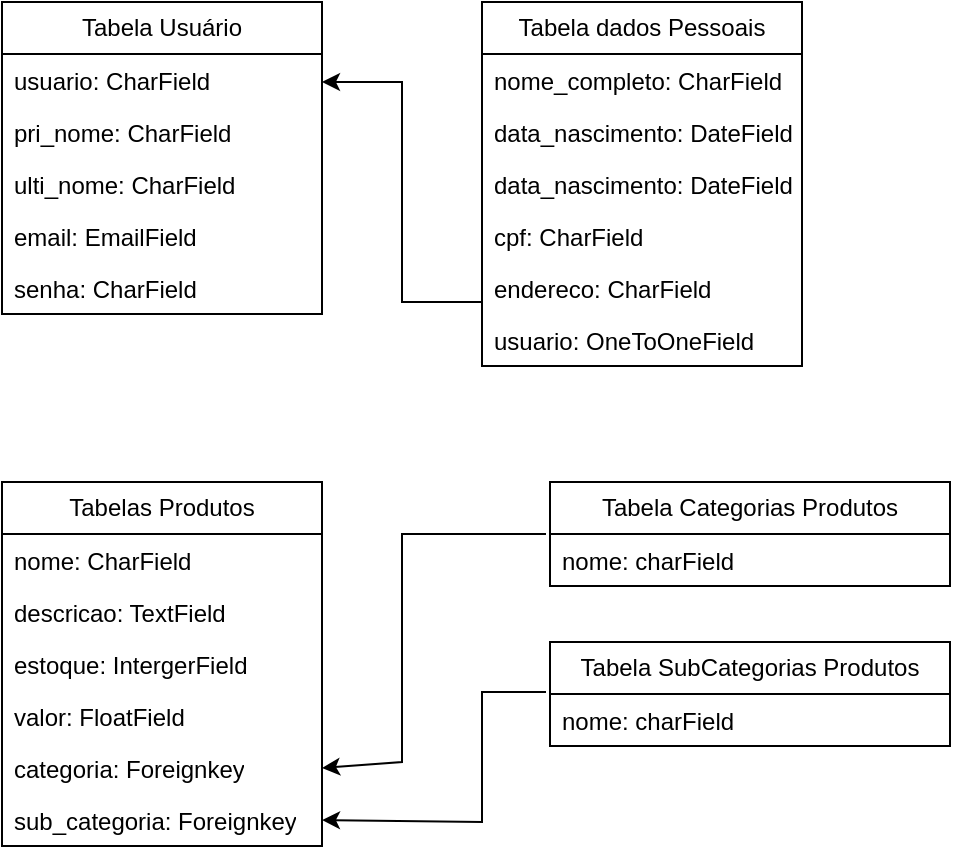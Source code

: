 <mxfile version="24.3.1" type="device">
  <diagram name="Página-1" id="nhInQ5zMr4UL0PS8iZIy">
    <mxGraphModel dx="1386" dy="785" grid="1" gridSize="10" guides="1" tooltips="1" connect="1" arrows="1" fold="1" page="1" pageScale="1" pageWidth="827" pageHeight="1169" background="none" math="0" shadow="0">
      <root>
        <mxCell id="0" />
        <mxCell id="1" parent="0" />
        <mxCell id="JdfVsacGDnmklY8vnnoJ-13" value="Tabela Usuário" style="swimlane;fontStyle=0;childLayout=stackLayout;horizontal=1;startSize=26;fillColor=none;horizontalStack=0;resizeParent=1;resizeParentMax=0;resizeLast=0;collapsible=1;marginBottom=0;whiteSpace=wrap;html=1;" vertex="1" parent="1">
          <mxGeometry x="40" y="40" width="160" height="156" as="geometry" />
        </mxCell>
        <mxCell id="JdfVsacGDnmklY8vnnoJ-14" value="usuario: CharField&lt;div&gt;&lt;br&gt;&lt;/div&gt;" style="text;strokeColor=none;fillColor=none;align=left;verticalAlign=top;spacingLeft=4;spacingRight=4;overflow=hidden;rotatable=0;points=[[0,0.5],[1,0.5]];portConstraint=eastwest;whiteSpace=wrap;html=1;" vertex="1" parent="JdfVsacGDnmklY8vnnoJ-13">
          <mxGeometry y="26" width="160" height="26" as="geometry" />
        </mxCell>
        <mxCell id="JdfVsacGDnmklY8vnnoJ-15" value="pri_nome: CharField&amp;nbsp;" style="text;strokeColor=none;fillColor=none;align=left;verticalAlign=top;spacingLeft=4;spacingRight=4;overflow=hidden;rotatable=0;points=[[0,0.5],[1,0.5]];portConstraint=eastwest;whiteSpace=wrap;html=1;" vertex="1" parent="JdfVsacGDnmklY8vnnoJ-13">
          <mxGeometry y="52" width="160" height="26" as="geometry" />
        </mxCell>
        <mxCell id="JdfVsacGDnmklY8vnnoJ-17" value="ulti_nome: CharField&amp;nbsp;" style="text;strokeColor=none;fillColor=none;align=left;verticalAlign=top;spacingLeft=4;spacingRight=4;overflow=hidden;rotatable=0;points=[[0,0.5],[1,0.5]];portConstraint=eastwest;whiteSpace=wrap;html=1;" vertex="1" parent="JdfVsacGDnmklY8vnnoJ-13">
          <mxGeometry y="78" width="160" height="26" as="geometry" />
        </mxCell>
        <mxCell id="JdfVsacGDnmklY8vnnoJ-16" value="email: EmailField&lt;div&gt;&lt;br&gt;&lt;/div&gt;" style="text;strokeColor=none;fillColor=none;align=left;verticalAlign=top;spacingLeft=4;spacingRight=4;overflow=hidden;rotatable=0;points=[[0,0.5],[1,0.5]];portConstraint=eastwest;whiteSpace=wrap;html=1;" vertex="1" parent="JdfVsacGDnmklY8vnnoJ-13">
          <mxGeometry y="104" width="160" height="26" as="geometry" />
        </mxCell>
        <mxCell id="JdfVsacGDnmklY8vnnoJ-18" value="&lt;div&gt;senha: CharField&lt;/div&gt;" style="text;strokeColor=none;fillColor=none;align=left;verticalAlign=top;spacingLeft=4;spacingRight=4;overflow=hidden;rotatable=0;points=[[0,0.5],[1,0.5]];portConstraint=eastwest;whiteSpace=wrap;html=1;" vertex="1" parent="JdfVsacGDnmklY8vnnoJ-13">
          <mxGeometry y="130" width="160" height="26" as="geometry" />
        </mxCell>
        <mxCell id="JdfVsacGDnmklY8vnnoJ-19" value="Tabela dados Pessoais" style="swimlane;fontStyle=0;childLayout=stackLayout;horizontal=1;startSize=26;fillColor=none;horizontalStack=0;resizeParent=1;resizeParentMax=0;resizeLast=0;collapsible=1;marginBottom=0;whiteSpace=wrap;html=1;" vertex="1" parent="1">
          <mxGeometry x="280" y="40" width="160" height="182" as="geometry" />
        </mxCell>
        <mxCell id="JdfVsacGDnmklY8vnnoJ-21" value="nome_completo: CharField" style="text;strokeColor=none;fillColor=none;align=left;verticalAlign=top;spacingLeft=4;spacingRight=4;overflow=hidden;rotatable=0;points=[[0,0.5],[1,0.5]];portConstraint=eastwest;whiteSpace=wrap;html=1;" vertex="1" parent="JdfVsacGDnmklY8vnnoJ-19">
          <mxGeometry y="26" width="160" height="26" as="geometry" />
        </mxCell>
        <mxCell id="JdfVsacGDnmklY8vnnoJ-22" value="data_nascimento: DateField" style="text;strokeColor=none;fillColor=none;align=left;verticalAlign=top;spacingLeft=4;spacingRight=4;overflow=hidden;rotatable=0;points=[[0,0.5],[1,0.5]];portConstraint=eastwest;whiteSpace=wrap;html=1;" vertex="1" parent="JdfVsacGDnmklY8vnnoJ-19">
          <mxGeometry y="52" width="160" height="26" as="geometry" />
        </mxCell>
        <mxCell id="JdfVsacGDnmklY8vnnoJ-46" value="data_nascimento: DateField" style="text;strokeColor=none;fillColor=none;align=left;verticalAlign=top;spacingLeft=4;spacingRight=4;overflow=hidden;rotatable=0;points=[[0,0.5],[1,0.5]];portConstraint=eastwest;whiteSpace=wrap;html=1;" vertex="1" parent="JdfVsacGDnmklY8vnnoJ-19">
          <mxGeometry y="78" width="160" height="26" as="geometry" />
        </mxCell>
        <mxCell id="JdfVsacGDnmklY8vnnoJ-27" value="cpf: CharField" style="text;strokeColor=none;fillColor=none;align=left;verticalAlign=top;spacingLeft=4;spacingRight=4;overflow=hidden;rotatable=0;points=[[0,0.5],[1,0.5]];portConstraint=eastwest;whiteSpace=wrap;html=1;" vertex="1" parent="JdfVsacGDnmklY8vnnoJ-19">
          <mxGeometry y="104" width="160" height="26" as="geometry" />
        </mxCell>
        <mxCell id="JdfVsacGDnmklY8vnnoJ-28" value="endereco: CharField" style="text;strokeColor=none;fillColor=none;align=left;verticalAlign=top;spacingLeft=4;spacingRight=4;overflow=hidden;rotatable=0;points=[[0,0.5],[1,0.5]];portConstraint=eastwest;whiteSpace=wrap;html=1;" vertex="1" parent="JdfVsacGDnmklY8vnnoJ-19">
          <mxGeometry y="130" width="160" height="26" as="geometry" />
        </mxCell>
        <mxCell id="JdfVsacGDnmklY8vnnoJ-29" value="usuario: OneToOneField" style="text;strokeColor=none;fillColor=none;align=left;verticalAlign=top;spacingLeft=4;spacingRight=4;overflow=hidden;rotatable=0;points=[[0,0.5],[1,0.5]];portConstraint=eastwest;whiteSpace=wrap;html=1;" vertex="1" parent="JdfVsacGDnmklY8vnnoJ-19">
          <mxGeometry y="156" width="160" height="26" as="geometry" />
        </mxCell>
        <mxCell id="JdfVsacGDnmklY8vnnoJ-30" value="Tabelas Produtos" style="swimlane;fontStyle=0;childLayout=stackLayout;horizontal=1;startSize=26;fillColor=none;horizontalStack=0;resizeParent=1;resizeParentMax=0;resizeLast=0;collapsible=1;marginBottom=0;whiteSpace=wrap;html=1;align=center;" vertex="1" parent="1">
          <mxGeometry x="40" y="280" width="160" height="182" as="geometry" />
        </mxCell>
        <mxCell id="JdfVsacGDnmklY8vnnoJ-31" value="nome: CharField" style="text;strokeColor=none;fillColor=none;align=left;verticalAlign=top;spacingLeft=4;spacingRight=4;overflow=hidden;rotatable=0;points=[[0,0.5],[1,0.5]];portConstraint=eastwest;whiteSpace=wrap;html=1;" vertex="1" parent="JdfVsacGDnmklY8vnnoJ-30">
          <mxGeometry y="26" width="160" height="26" as="geometry" />
        </mxCell>
        <mxCell id="JdfVsacGDnmklY8vnnoJ-32" value="descricao: TextField" style="text;strokeColor=none;fillColor=none;align=left;verticalAlign=top;spacingLeft=4;spacingRight=4;overflow=hidden;rotatable=0;points=[[0,0.5],[1,0.5]];portConstraint=eastwest;whiteSpace=wrap;html=1;" vertex="1" parent="JdfVsacGDnmklY8vnnoJ-30">
          <mxGeometry y="52" width="160" height="26" as="geometry" />
        </mxCell>
        <mxCell id="JdfVsacGDnmklY8vnnoJ-33" value="estoque: IntergerField" style="text;strokeColor=none;fillColor=none;align=left;verticalAlign=top;spacingLeft=4;spacingRight=4;overflow=hidden;rotatable=0;points=[[0,0.5],[1,0.5]];portConstraint=eastwest;whiteSpace=wrap;html=1;" vertex="1" parent="JdfVsacGDnmklY8vnnoJ-30">
          <mxGeometry y="78" width="160" height="26" as="geometry" />
        </mxCell>
        <mxCell id="JdfVsacGDnmklY8vnnoJ-34" value="valor: FloatField" style="text;strokeColor=none;fillColor=none;align=left;verticalAlign=top;spacingLeft=4;spacingRight=4;overflow=hidden;rotatable=0;points=[[0,0.5],[1,0.5]];portConstraint=eastwest;whiteSpace=wrap;html=1;" vertex="1" parent="JdfVsacGDnmklY8vnnoJ-30">
          <mxGeometry y="104" width="160" height="26" as="geometry" />
        </mxCell>
        <mxCell id="JdfVsacGDnmklY8vnnoJ-35" value="categoria: Foreignkey" style="text;strokeColor=none;fillColor=none;align=left;verticalAlign=top;spacingLeft=4;spacingRight=4;overflow=hidden;rotatable=0;points=[[0,0.5],[1,0.5]];portConstraint=eastwest;whiteSpace=wrap;html=1;" vertex="1" parent="JdfVsacGDnmklY8vnnoJ-30">
          <mxGeometry y="130" width="160" height="26" as="geometry" />
        </mxCell>
        <mxCell id="JdfVsacGDnmklY8vnnoJ-42" value="sub_categoria: Foreignkey" style="text;strokeColor=none;fillColor=none;align=left;verticalAlign=top;spacingLeft=4;spacingRight=4;overflow=hidden;rotatable=0;points=[[0,0.5],[1,0.5]];portConstraint=eastwest;whiteSpace=wrap;html=1;" vertex="1" parent="JdfVsacGDnmklY8vnnoJ-30">
          <mxGeometry y="156" width="160" height="26" as="geometry" />
        </mxCell>
        <mxCell id="JdfVsacGDnmklY8vnnoJ-36" value="Tabela Categorias Produtos" style="swimlane;fontStyle=0;childLayout=stackLayout;horizontal=1;startSize=26;fillColor=none;horizontalStack=0;resizeParent=1;resizeParentMax=0;resizeLast=0;collapsible=1;marginBottom=0;whiteSpace=wrap;html=1;" vertex="1" parent="1">
          <mxGeometry x="314" y="280" width="200" height="52" as="geometry" />
        </mxCell>
        <mxCell id="JdfVsacGDnmklY8vnnoJ-37" value="nome: charField" style="text;strokeColor=none;fillColor=none;align=left;verticalAlign=top;spacingLeft=4;spacingRight=4;overflow=hidden;rotatable=0;points=[[0,0.5],[1,0.5]];portConstraint=eastwest;whiteSpace=wrap;html=1;" vertex="1" parent="JdfVsacGDnmklY8vnnoJ-36">
          <mxGeometry y="26" width="200" height="26" as="geometry" />
        </mxCell>
        <mxCell id="JdfVsacGDnmklY8vnnoJ-40" value="Tabela SubCategorias Produtos" style="swimlane;fontStyle=0;childLayout=stackLayout;horizontal=1;startSize=26;fillColor=none;horizontalStack=0;resizeParent=1;resizeParentMax=0;resizeLast=0;collapsible=1;marginBottom=0;whiteSpace=wrap;html=1;" vertex="1" parent="1">
          <mxGeometry x="314" y="360" width="200" height="52" as="geometry" />
        </mxCell>
        <mxCell id="JdfVsacGDnmklY8vnnoJ-41" value="nome: charField" style="text;strokeColor=none;fillColor=none;align=left;verticalAlign=top;spacingLeft=4;spacingRight=4;overflow=hidden;rotatable=0;points=[[0,0.5],[1,0.5]];portConstraint=eastwest;whiteSpace=wrap;html=1;" vertex="1" parent="JdfVsacGDnmklY8vnnoJ-40">
          <mxGeometry y="26" width="200" height="26" as="geometry" />
        </mxCell>
        <mxCell id="JdfVsacGDnmklY8vnnoJ-43" value="" style="endArrow=classic;html=1;rounded=0;" edge="1" parent="1">
          <mxGeometry width="50" height="50" relative="1" as="geometry">
            <mxPoint x="280" y="190" as="sourcePoint" />
            <mxPoint x="200" y="80" as="targetPoint" />
            <Array as="points">
              <mxPoint x="240" y="190" />
              <mxPoint x="240" y="80" />
            </Array>
          </mxGeometry>
        </mxCell>
        <mxCell id="JdfVsacGDnmklY8vnnoJ-45" value="" style="endArrow=classic;html=1;rounded=0;exitX=-0.01;exitY=-0.038;exitDx=0;exitDy=0;exitPerimeter=0;entryX=1;entryY=0.5;entryDx=0;entryDy=0;" edge="1" parent="1" source="JdfVsacGDnmklY8vnnoJ-41" target="JdfVsacGDnmklY8vnnoJ-42">
          <mxGeometry width="50" height="50" relative="1" as="geometry">
            <mxPoint x="200" y="386" as="sourcePoint" />
            <mxPoint x="210" y="410" as="targetPoint" />
            <Array as="points">
              <mxPoint x="280" y="385" />
              <mxPoint x="280" y="450" />
            </Array>
          </mxGeometry>
        </mxCell>
        <mxCell id="JdfVsacGDnmklY8vnnoJ-44" value="" style="endArrow=classic;html=1;rounded=0;exitX=-0.01;exitY=0;exitDx=0;exitDy=0;exitPerimeter=0;entryX=1;entryY=0.5;entryDx=0;entryDy=0;" edge="1" parent="1" source="JdfVsacGDnmklY8vnnoJ-37" target="JdfVsacGDnmklY8vnnoJ-35">
          <mxGeometry width="50" height="50" relative="1" as="geometry">
            <mxPoint x="200" y="310" as="sourcePoint" />
            <mxPoint x="290" y="420" as="targetPoint" />
            <Array as="points">
              <mxPoint x="240" y="306" />
              <mxPoint x="240" y="420" />
            </Array>
          </mxGeometry>
        </mxCell>
      </root>
    </mxGraphModel>
  </diagram>
</mxfile>
